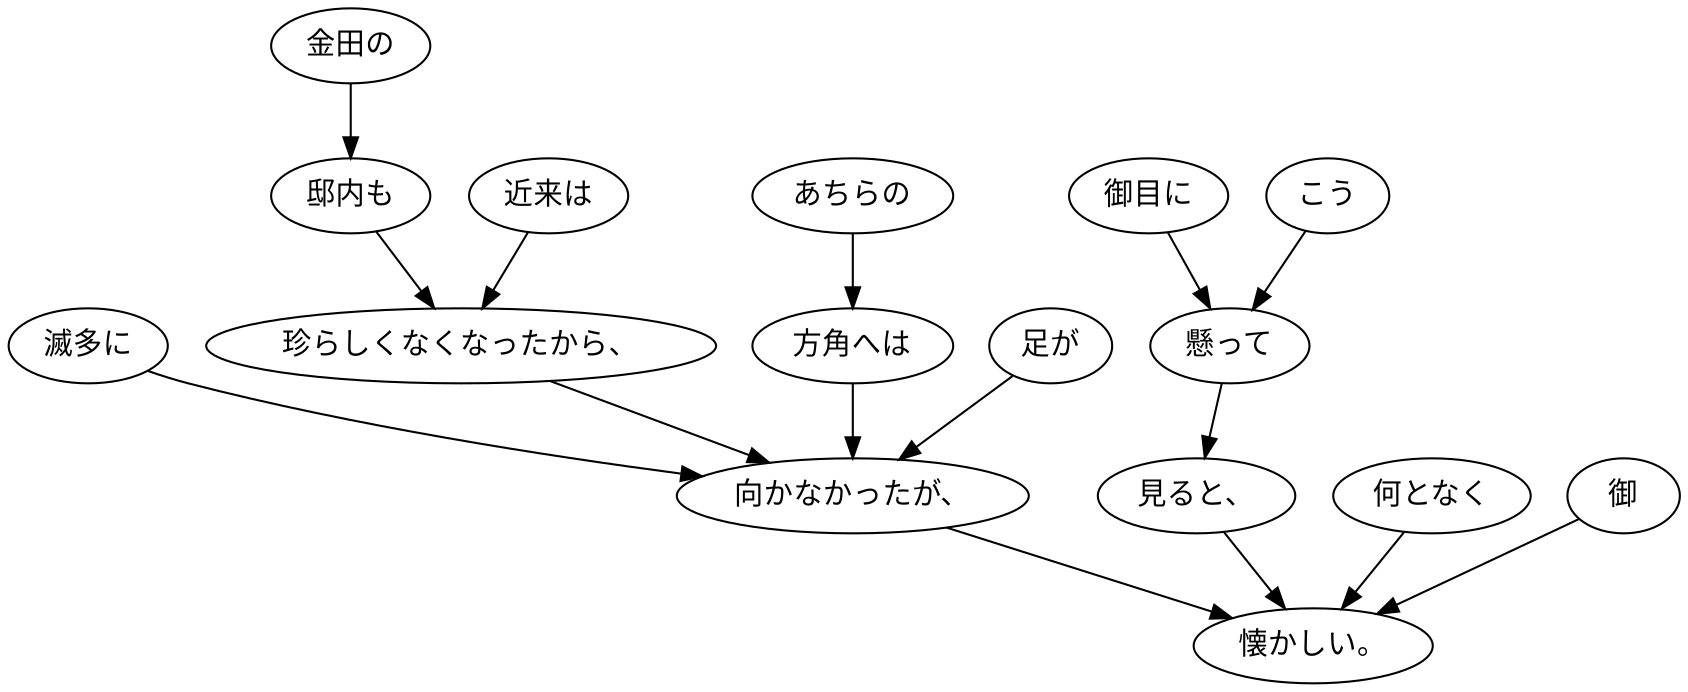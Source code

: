 digraph graph5220 {
	node0 [label="近来は"];
	node1 [label="金田の"];
	node2 [label="邸内も"];
	node3 [label="珍らしくなくなったから、"];
	node4 [label="滅多に"];
	node5 [label="あちらの"];
	node6 [label="方角へは"];
	node7 [label="足が"];
	node8 [label="向かなかったが、"];
	node9 [label="こう"];
	node10 [label="御目に"];
	node11 [label="懸って"];
	node12 [label="見ると、"];
	node13 [label="何となく"];
	node14 [label="御"];
	node15 [label="懐かしい。"];
	node0 -> node3;
	node1 -> node2;
	node2 -> node3;
	node3 -> node8;
	node4 -> node8;
	node5 -> node6;
	node6 -> node8;
	node7 -> node8;
	node8 -> node15;
	node9 -> node11;
	node10 -> node11;
	node11 -> node12;
	node12 -> node15;
	node13 -> node15;
	node14 -> node15;
}
